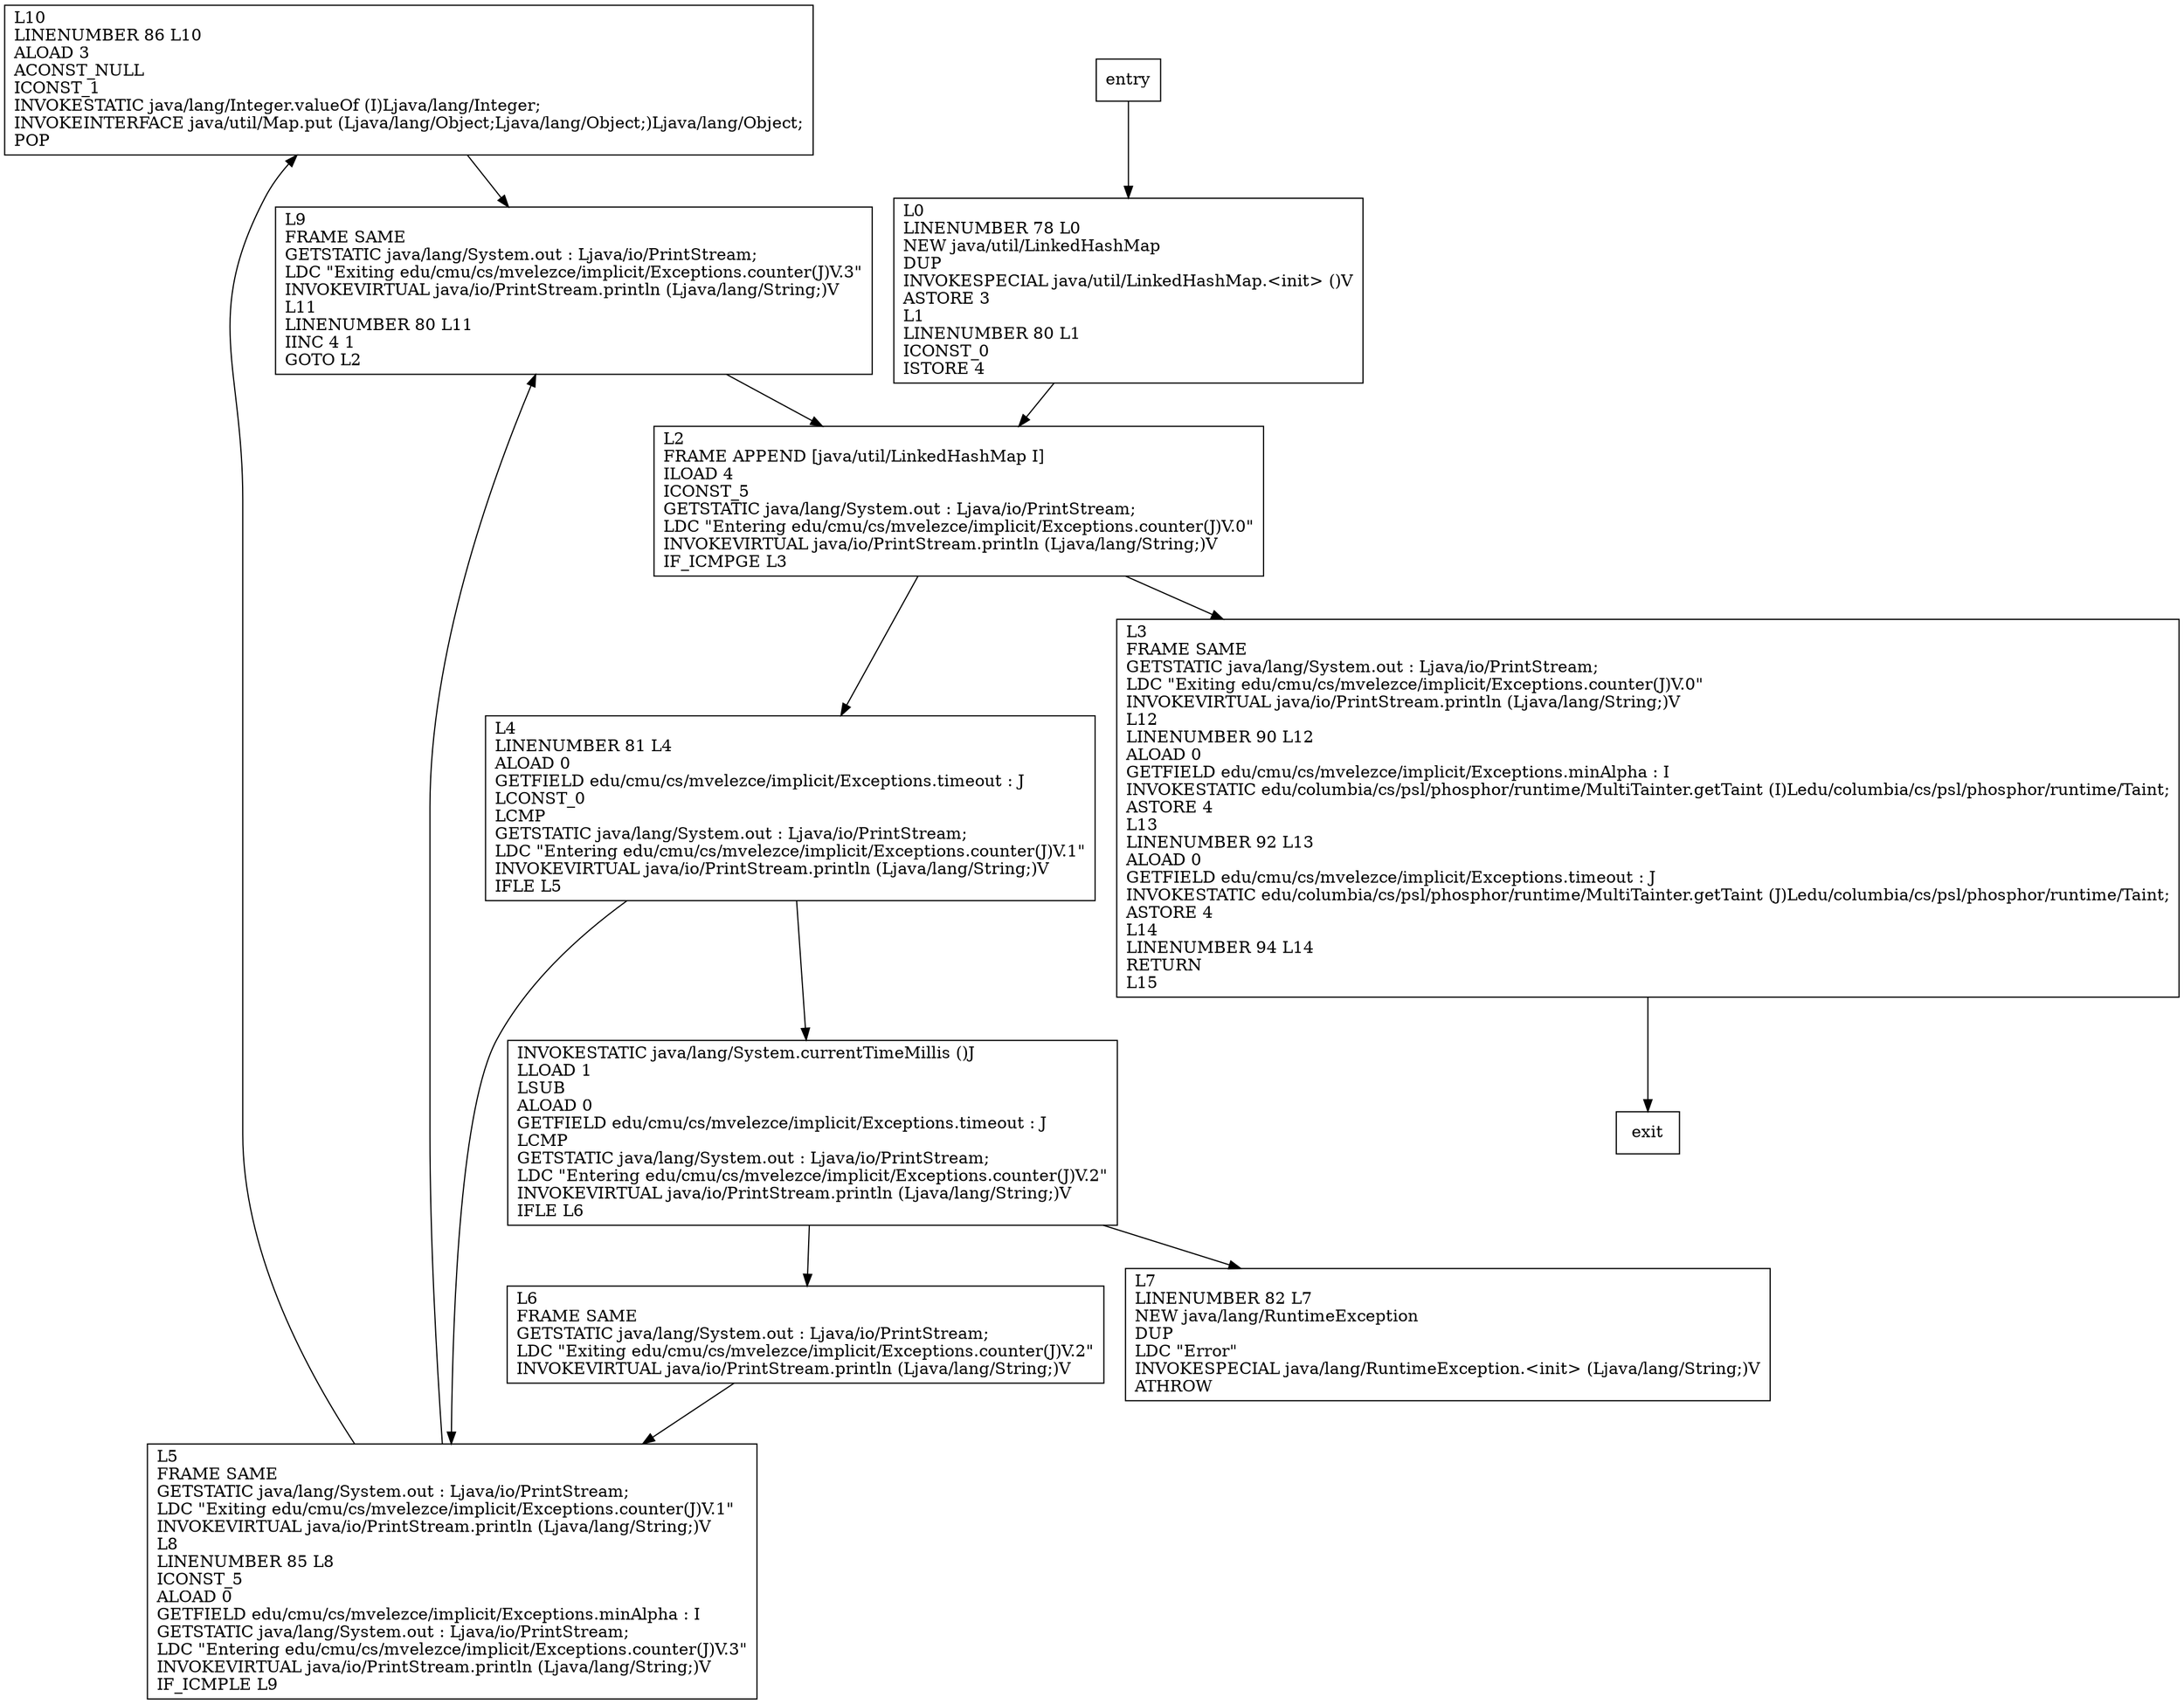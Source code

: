 digraph counter {
node [shape=record];
1793899405 [label="L10\lLINENUMBER 86 L10\lALOAD 3\lACONST_NULL\lICONST_1\lINVOKESTATIC java/lang/Integer.valueOf (I)Ljava/lang/Integer;\lINVOKEINTERFACE java/util/Map.put (Ljava/lang/Object;Ljava/lang/Object;)Ljava/lang/Object;\lPOP\l"];
1064905627 [label="INVOKESTATIC java/lang/System.currentTimeMillis ()J\lLLOAD 1\lLSUB\lALOAD 0\lGETFIELD edu/cmu/cs/mvelezce/implicit/Exceptions.timeout : J\lLCMP\lGETSTATIC java/lang/System.out : Ljava/io/PrintStream;\lLDC \"Entering edu/cmu/cs/mvelezce/implicit/Exceptions.counter(J)V.2\"\lINVOKEVIRTUAL java/io/PrintStream.println (Ljava/lang/String;)V\lIFLE L6\l"];
1260440107 [label="L7\lLINENUMBER 82 L7\lNEW java/lang/RuntimeException\lDUP\lLDC \"Error\"\lINVOKESPECIAL java/lang/RuntimeException.\<init\> (Ljava/lang/String;)V\lATHROW\l"];
1765702 [label="L9\lFRAME SAME\lGETSTATIC java/lang/System.out : Ljava/io/PrintStream;\lLDC \"Exiting edu/cmu/cs/mvelezce/implicit/Exceptions.counter(J)V.3\"\lINVOKEVIRTUAL java/io/PrintStream.println (Ljava/lang/String;)V\lL11\lLINENUMBER 80 L11\lIINC 4 1\lGOTO L2\l"];
1543518287 [label="L0\lLINENUMBER 78 L0\lNEW java/util/LinkedHashMap\lDUP\lINVOKESPECIAL java/util/LinkedHashMap.\<init\> ()V\lASTORE 3\lL1\lLINENUMBER 80 L1\lICONST_0\lISTORE 4\l"];
464872674 [label="L4\lLINENUMBER 81 L4\lALOAD 0\lGETFIELD edu/cmu/cs/mvelezce/implicit/Exceptions.timeout : J\lLCONST_0\lLCMP\lGETSTATIC java/lang/System.out : Ljava/io/PrintStream;\lLDC \"Entering edu/cmu/cs/mvelezce/implicit/Exceptions.counter(J)V.1\"\lINVOKEVIRTUAL java/io/PrintStream.println (Ljava/lang/String;)V\lIFLE L5\l"];
482307698 [label="L6\lFRAME SAME\lGETSTATIC java/lang/System.out : Ljava/io/PrintStream;\lLDC \"Exiting edu/cmu/cs/mvelezce/implicit/Exceptions.counter(J)V.2\"\lINVOKEVIRTUAL java/io/PrintStream.println (Ljava/lang/String;)V\l"];
1659286984 [label="L3\lFRAME SAME\lGETSTATIC java/lang/System.out : Ljava/io/PrintStream;\lLDC \"Exiting edu/cmu/cs/mvelezce/implicit/Exceptions.counter(J)V.0\"\lINVOKEVIRTUAL java/io/PrintStream.println (Ljava/lang/String;)V\lL12\lLINENUMBER 90 L12\lALOAD 0\lGETFIELD edu/cmu/cs/mvelezce/implicit/Exceptions.minAlpha : I\lINVOKESTATIC edu/columbia/cs/psl/phosphor/runtime/MultiTainter.getTaint (I)Ledu/columbia/cs/psl/phosphor/runtime/Taint;\lASTORE 4\lL13\lLINENUMBER 92 L13\lALOAD 0\lGETFIELD edu/cmu/cs/mvelezce/implicit/Exceptions.timeout : J\lINVOKESTATIC edu/columbia/cs/psl/phosphor/runtime/MultiTainter.getTaint (J)Ledu/columbia/cs/psl/phosphor/runtime/Taint;\lASTORE 4\lL14\lLINENUMBER 94 L14\lRETURN\lL15\l"];
2072130509 [label="L5\lFRAME SAME\lGETSTATIC java/lang/System.out : Ljava/io/PrintStream;\lLDC \"Exiting edu/cmu/cs/mvelezce/implicit/Exceptions.counter(J)V.1\"\lINVOKEVIRTUAL java/io/PrintStream.println (Ljava/lang/String;)V\lL8\lLINENUMBER 85 L8\lICONST_5\lALOAD 0\lGETFIELD edu/cmu/cs/mvelezce/implicit/Exceptions.minAlpha : I\lGETSTATIC java/lang/System.out : Ljava/io/PrintStream;\lLDC \"Entering edu/cmu/cs/mvelezce/implicit/Exceptions.counter(J)V.3\"\lINVOKEVIRTUAL java/io/PrintStream.println (Ljava/lang/String;)V\lIF_ICMPLE L9\l"];
998242313 [label="L2\lFRAME APPEND [java/util/LinkedHashMap I]\lILOAD 4\lICONST_5\lGETSTATIC java/lang/System.out : Ljava/io/PrintStream;\lLDC \"Entering edu/cmu/cs/mvelezce/implicit/Exceptions.counter(J)V.0\"\lINVOKEVIRTUAL java/io/PrintStream.println (Ljava/lang/String;)V\lIF_ICMPGE L3\l"];
entry;
exit;
1765702 -> 998242313;
1543518287 -> 998242313;
464872674 -> 1064905627;
464872674 -> 2072130509;
482307698 -> 2072130509;
1659286984 -> exit;
2072130509 -> 1793899405;
2072130509 -> 1765702;
entry -> 1543518287;
1793899405 -> 1765702;
1064905627 -> 1260440107;
1064905627 -> 482307698;
998242313 -> 464872674;
998242313 -> 1659286984;
}
